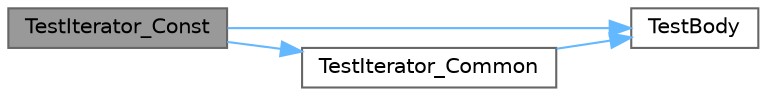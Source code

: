 digraph "TestIterator_Const"
{
 // LATEX_PDF_SIZE
  bgcolor="transparent";
  edge [fontname=Helvetica,fontsize=10,labelfontname=Helvetica,labelfontsize=10];
  node [fontname=Helvetica,fontsize=10,shape=box,height=0.2,width=0.4];
  rankdir="LR";
  Node1 [id="Node000001",label="TestIterator_Const",height=0.2,width=0.4,color="gray40", fillcolor="grey60", style="filled", fontcolor="black",tooltip=" "];
  Node1 -> Node2 [id="edge4_Node000001_Node000002",color="steelblue1",style="solid",tooltip=" "];
  Node2 [id="Node000002",label="TestBody",height=0.2,width=0.4,color="grey40", fillcolor="white", style="filled",URL="$test__parallel__do_8cpp.html#afbd07251d06176c4651b06990e840727",tooltip=" "];
  Node1 -> Node3 [id="edge5_Node000001_Node000003",color="steelblue1",style="solid",tooltip=" "];
  Node3 [id="Node000003",label="TestIterator_Common",height=0.2,width=0.4,color="grey40", fillcolor="white", style="filled",URL="$test__parallel__do_8cpp.html#a00fdc42d468f815eb722d275ce31cb77",tooltip=" "];
  Node3 -> Node2 [id="edge6_Node000003_Node000002",color="steelblue1",style="solid",tooltip=" "];
}
